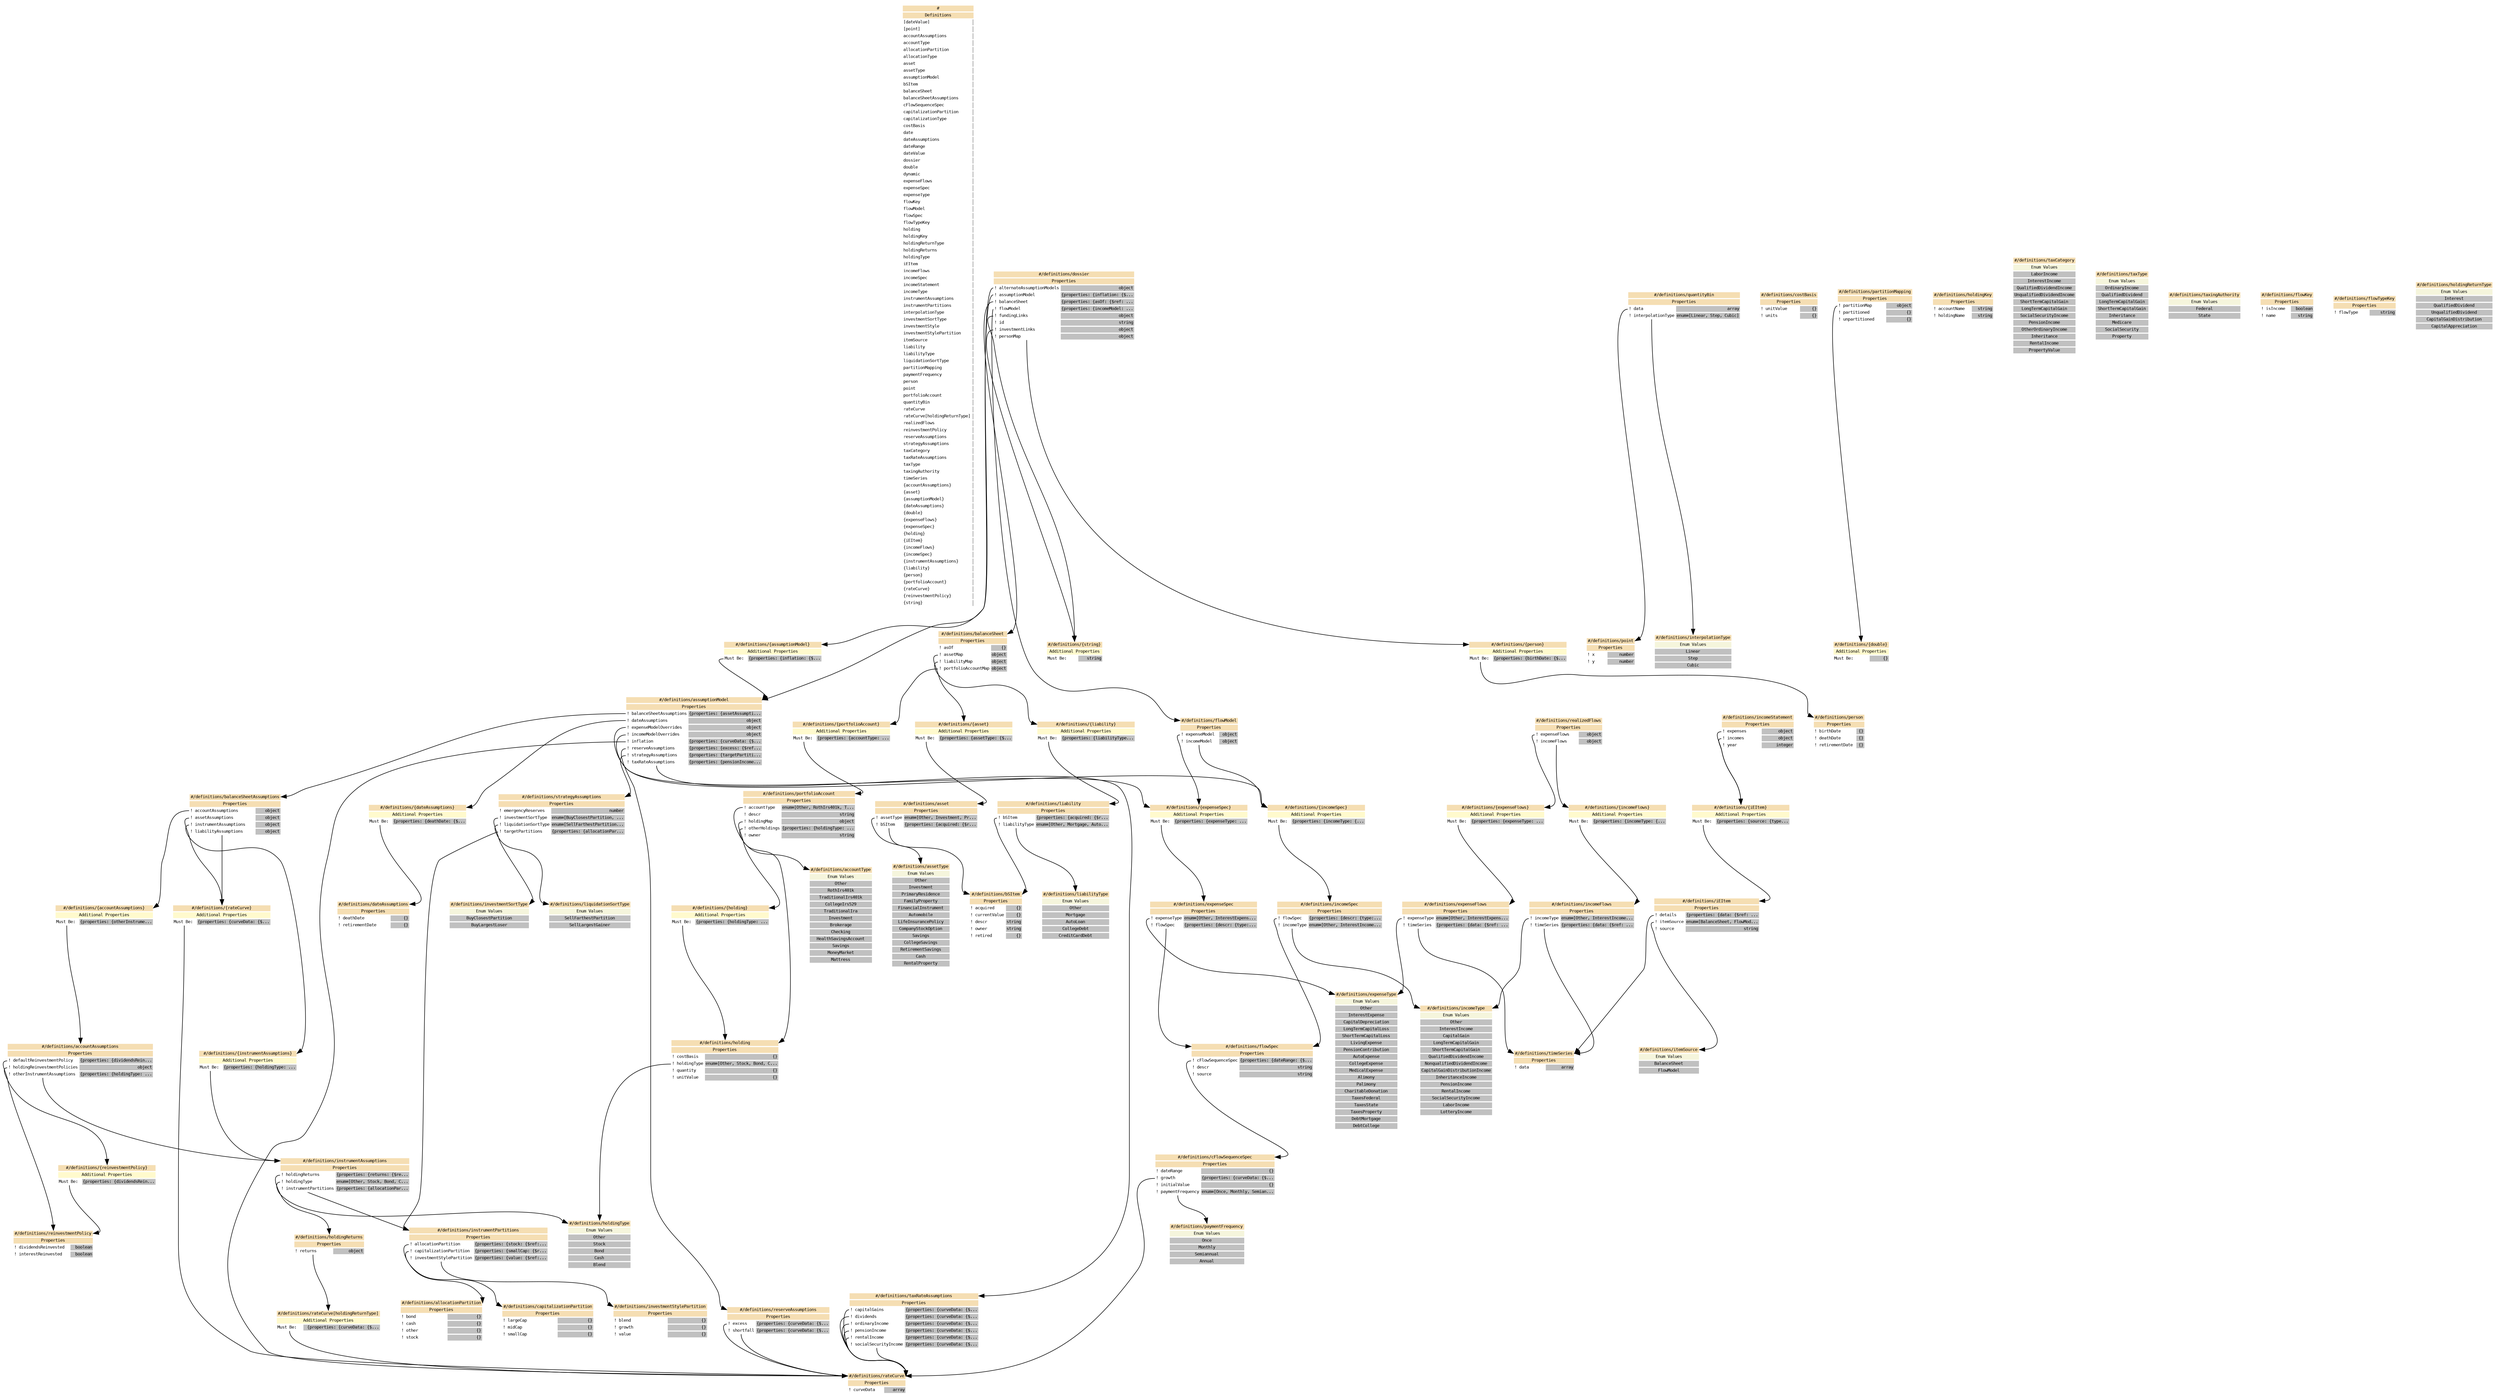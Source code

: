 digraph G {
  fontname = "Bitstream Vera Sans"
  fontsize = 8

  node [
    fontname = "Courier"
    fontsize = 8
    shape = "plaintext"
  ]

  edge [
    fontname = "Bitstream Vera Sans"
    fontsize = 8
  ]

"#" [
label =<
<table border="0" cellborder="0" cellpadding="1" bgcolor="white">
<tr><td bgcolor="wheat" align="center" colspan="2" port="@path"><font color="black">#</font></td></tr>


<tr><td bgcolor="wheat" align="center" colspan="2"><font color="black">Definitions</font></td></tr>
<tr><td align="left" port="#@[dateValue]">[dateValue]</td>[dateValue]<td bgcolor="grey" align="right"></td></tr>
<tr><td align="left" port="#@[point]">[point]</td>[point]<td bgcolor="grey" align="right"></td></tr>
<tr><td align="left" port="#@accountAssumptions">accountAssumptions</td>accountAssumptions<td bgcolor="grey" align="right"></td></tr>
<tr><td align="left" port="#@accountType">accountType</td>accountType<td bgcolor="grey" align="right"></td></tr>
<tr><td align="left" port="#@allocationPartition">allocationPartition</td>allocationPartition<td bgcolor="grey" align="right"></td></tr>
<tr><td align="left" port="#@allocationType">allocationType</td>allocationType<td bgcolor="grey" align="right"></td></tr>
<tr><td align="left" port="#@asset">asset</td>asset<td bgcolor="grey" align="right"></td></tr>
<tr><td align="left" port="#@assetType">assetType</td>assetType<td bgcolor="grey" align="right"></td></tr>
<tr><td align="left" port="#@assumptionModel">assumptionModel</td>assumptionModel<td bgcolor="grey" align="right"></td></tr>
<tr><td align="left" port="#@bSItem">bSItem</td>bSItem<td bgcolor="grey" align="right"></td></tr>
<tr><td align="left" port="#@balanceSheet">balanceSheet</td>balanceSheet<td bgcolor="grey" align="right"></td></tr>
<tr><td align="left" port="#@balanceSheetAssumptions">balanceSheetAssumptions</td>balanceSheetAssumptions<td bgcolor="grey" align="right"></td></tr>
<tr><td align="left" port="#@cFlowSequenceSpec">cFlowSequenceSpec</td>cFlowSequenceSpec<td bgcolor="grey" align="right"></td></tr>
<tr><td align="left" port="#@capitalizationPartition">capitalizationPartition</td>capitalizationPartition<td bgcolor="grey" align="right"></td></tr>
<tr><td align="left" port="#@capitalizationType">capitalizationType</td>capitalizationType<td bgcolor="grey" align="right"></td></tr>
<tr><td align="left" port="#@costBasis">costBasis</td>costBasis<td bgcolor="grey" align="right"></td></tr>
<tr><td align="left" port="#@date">date</td>date<td bgcolor="grey" align="right"></td></tr>
<tr><td align="left" port="#@dateAssumptions">dateAssumptions</td>dateAssumptions<td bgcolor="grey" align="right"></td></tr>
<tr><td align="left" port="#@dateRange">dateRange</td>dateRange<td bgcolor="grey" align="right"></td></tr>
<tr><td align="left" port="#@dateValue">dateValue</td>dateValue<td bgcolor="grey" align="right"></td></tr>
<tr><td align="left" port="#@dossier">dossier</td>dossier<td bgcolor="grey" align="right"></td></tr>
<tr><td align="left" port="#@double">double</td>double<td bgcolor="grey" align="right"></td></tr>
<tr><td align="left" port="#@dynamic">dynamic</td>dynamic<td bgcolor="grey" align="right"></td></tr>
<tr><td align="left" port="#@expenseFlows">expenseFlows</td>expenseFlows<td bgcolor="grey" align="right"></td></tr>
<tr><td align="left" port="#@expenseSpec">expenseSpec</td>expenseSpec<td bgcolor="grey" align="right"></td></tr>
<tr><td align="left" port="#@expenseType">expenseType</td>expenseType<td bgcolor="grey" align="right"></td></tr>
<tr><td align="left" port="#@flowKey">flowKey</td>flowKey<td bgcolor="grey" align="right"></td></tr>
<tr><td align="left" port="#@flowModel">flowModel</td>flowModel<td bgcolor="grey" align="right"></td></tr>
<tr><td align="left" port="#@flowSpec">flowSpec</td>flowSpec<td bgcolor="grey" align="right"></td></tr>
<tr><td align="left" port="#@flowTypeKey">flowTypeKey</td>flowTypeKey<td bgcolor="grey" align="right"></td></tr>
<tr><td align="left" port="#@holding">holding</td>holding<td bgcolor="grey" align="right"></td></tr>
<tr><td align="left" port="#@holdingKey">holdingKey</td>holdingKey<td bgcolor="grey" align="right"></td></tr>
<tr><td align="left" port="#@holdingReturnType">holdingReturnType</td>holdingReturnType<td bgcolor="grey" align="right"></td></tr>
<tr><td align="left" port="#@holdingReturns">holdingReturns</td>holdingReturns<td bgcolor="grey" align="right"></td></tr>
<tr><td align="left" port="#@holdingType">holdingType</td>holdingType<td bgcolor="grey" align="right"></td></tr>
<tr><td align="left" port="#@iEItem">iEItem</td>iEItem<td bgcolor="grey" align="right"></td></tr>
<tr><td align="left" port="#@incomeFlows">incomeFlows</td>incomeFlows<td bgcolor="grey" align="right"></td></tr>
<tr><td align="left" port="#@incomeSpec">incomeSpec</td>incomeSpec<td bgcolor="grey" align="right"></td></tr>
<tr><td align="left" port="#@incomeStatement">incomeStatement</td>incomeStatement<td bgcolor="grey" align="right"></td></tr>
<tr><td align="left" port="#@incomeType">incomeType</td>incomeType<td bgcolor="grey" align="right"></td></tr>
<tr><td align="left" port="#@instrumentAssumptions">instrumentAssumptions</td>instrumentAssumptions<td bgcolor="grey" align="right"></td></tr>
<tr><td align="left" port="#@instrumentPartitions">instrumentPartitions</td>instrumentPartitions<td bgcolor="grey" align="right"></td></tr>
<tr><td align="left" port="#@interpolationType">interpolationType</td>interpolationType<td bgcolor="grey" align="right"></td></tr>
<tr><td align="left" port="#@investmentSortType">investmentSortType</td>investmentSortType<td bgcolor="grey" align="right"></td></tr>
<tr><td align="left" port="#@investmentStyle">investmentStyle</td>investmentStyle<td bgcolor="grey" align="right"></td></tr>
<tr><td align="left" port="#@investmentStylePartition">investmentStylePartition</td>investmentStylePartition<td bgcolor="grey" align="right"></td></tr>
<tr><td align="left" port="#@itemSource">itemSource</td>itemSource<td bgcolor="grey" align="right"></td></tr>
<tr><td align="left" port="#@liability">liability</td>liability<td bgcolor="grey" align="right"></td></tr>
<tr><td align="left" port="#@liabilityType">liabilityType</td>liabilityType<td bgcolor="grey" align="right"></td></tr>
<tr><td align="left" port="#@liquidationSortType">liquidationSortType</td>liquidationSortType<td bgcolor="grey" align="right"></td></tr>
<tr><td align="left" port="#@partitionMapping">partitionMapping</td>partitionMapping<td bgcolor="grey" align="right"></td></tr>
<tr><td align="left" port="#@paymentFrequency">paymentFrequency</td>paymentFrequency<td bgcolor="grey" align="right"></td></tr>
<tr><td align="left" port="#@person">person</td>person<td bgcolor="grey" align="right"></td></tr>
<tr><td align="left" port="#@point">point</td>point<td bgcolor="grey" align="right"></td></tr>
<tr><td align="left" port="#@portfolioAccount">portfolioAccount</td>portfolioAccount<td bgcolor="grey" align="right"></td></tr>
<tr><td align="left" port="#@quantityBin">quantityBin</td>quantityBin<td bgcolor="grey" align="right"></td></tr>
<tr><td align="left" port="#@rateCurve">rateCurve</td>rateCurve<td bgcolor="grey" align="right"></td></tr>
<tr><td align="left" port="#@rateCurve[holdingReturnType]">rateCurve[holdingReturnType]</td>rateCurve[holdingReturnType]<td bgcolor="grey" align="right"></td></tr>
<tr><td align="left" port="#@realizedFlows">realizedFlows</td>realizedFlows<td bgcolor="grey" align="right"></td></tr>
<tr><td align="left" port="#@reinvestmentPolicy">reinvestmentPolicy</td>reinvestmentPolicy<td bgcolor="grey" align="right"></td></tr>
<tr><td align="left" port="#@reserveAssumptions">reserveAssumptions</td>reserveAssumptions<td bgcolor="grey" align="right"></td></tr>
<tr><td align="left" port="#@strategyAssumptions">strategyAssumptions</td>strategyAssumptions<td bgcolor="grey" align="right"></td></tr>
<tr><td align="left" port="#@taxCategory">taxCategory</td>taxCategory<td bgcolor="grey" align="right"></td></tr>
<tr><td align="left" port="#@taxRateAssumptions">taxRateAssumptions</td>taxRateAssumptions<td bgcolor="grey" align="right"></td></tr>
<tr><td align="left" port="#@taxType">taxType</td>taxType<td bgcolor="grey" align="right"></td></tr>
<tr><td align="left" port="#@taxingAuthority">taxingAuthority</td>taxingAuthority<td bgcolor="grey" align="right"></td></tr>
<tr><td align="left" port="#@timeSeries">timeSeries</td>timeSeries<td bgcolor="grey" align="right"></td></tr>
<tr><td align="left" port="#@{accountAssumptions}">{accountAssumptions}</td>{accountAssumptions}<td bgcolor="grey" align="right"></td></tr>
<tr><td align="left" port="#@{asset}">{asset}</td>{asset}<td bgcolor="grey" align="right"></td></tr>
<tr><td align="left" port="#@{assumptionModel}">{assumptionModel}</td>{assumptionModel}<td bgcolor="grey" align="right"></td></tr>
<tr><td align="left" port="#@{dateAssumptions}">{dateAssumptions}</td>{dateAssumptions}<td bgcolor="grey" align="right"></td></tr>
<tr><td align="left" port="#@{double}">{double}</td>{double}<td bgcolor="grey" align="right"></td></tr>
<tr><td align="left" port="#@{expenseFlows}">{expenseFlows}</td>{expenseFlows}<td bgcolor="grey" align="right"></td></tr>
<tr><td align="left" port="#@{expenseSpec}">{expenseSpec}</td>{expenseSpec}<td bgcolor="grey" align="right"></td></tr>
<tr><td align="left" port="#@{holding}">{holding}</td>{holding}<td bgcolor="grey" align="right"></td></tr>
<tr><td align="left" port="#@{iEItem}">{iEItem}</td>{iEItem}<td bgcolor="grey" align="right"></td></tr>
<tr><td align="left" port="#@{incomeFlows}">{incomeFlows}</td>{incomeFlows}<td bgcolor="grey" align="right"></td></tr>
<tr><td align="left" port="#@{incomeSpec}">{incomeSpec}</td>{incomeSpec}<td bgcolor="grey" align="right"></td></tr>
<tr><td align="left" port="#@{instrumentAssumptions}">{instrumentAssumptions}</td>{instrumentAssumptions}<td bgcolor="grey" align="right"></td></tr>
<tr><td align="left" port="#@{liability}">{liability}</td>{liability}<td bgcolor="grey" align="right"></td></tr>
<tr><td align="left" port="#@{person}">{person}</td>{person}<td bgcolor="grey" align="right"></td></tr>
<tr><td align="left" port="#@{portfolioAccount}">{portfolioAccount}</td>{portfolioAccount}<td bgcolor="grey" align="right"></td></tr>
<tr><td align="left" port="#@{rateCurve}">{rateCurve}</td>{rateCurve}<td bgcolor="grey" align="right"></td></tr>
<tr><td align="left" port="#@{reinvestmentPolicy}">{reinvestmentPolicy}</td>{reinvestmentPolicy}<td bgcolor="grey" align="right"></td></tr>
<tr><td align="left" port="#@{string}">{string}</td>{string}<td bgcolor="grey" align="right"></td></tr>
</table>
>
]
"#/definitions/rateCurve" [
label =<
<table border="0" cellborder="0" cellpadding="1" bgcolor="white">
<tr><td bgcolor="wheat" align="center" colspan="2" port="@path"><font color="black">#/definitions/rateCurve</font></td></tr>


<tr><td bgcolor="wheat" align="center" colspan="2" port=""><font color="black">Properties</font></td></tr>
<tr><td align="left" port="@curveData">! curveData</td>! curveData<td bgcolor="grey" align="right">array</td></tr>
</table>
>
]
"#/definitions/timeSeries" [
label =<
<table border="0" cellborder="0" cellpadding="1" bgcolor="white">
<tr><td bgcolor="wheat" align="center" colspan="2" port="@path"><font color="black">#/definitions/timeSeries</font></td></tr>


<tr><td bgcolor="wheat" align="center" colspan="2" port=""><font color="black">Properties</font></td></tr>
<tr><td align="left" port="@data">! data</td>! data<td bgcolor="grey" align="right">array</td></tr>
</table>
>
]
"#/definitions/point" [
label =<
<table border="0" cellborder="0" cellpadding="1" bgcolor="white">
<tr><td bgcolor="wheat" align="center" colspan="2" port="@path"><font color="black">#/definitions/point</font></td></tr>


<tr><td bgcolor="wheat" align="center" colspan="2" port=""><font color="black">Properties</font></td></tr>
<tr><td align="left" port="@x">! x</td>! x<td bgcolor="grey" align="right">number</td></tr>
<tr><td align="left" port="@y">! y</td>! y<td bgcolor="grey" align="right">number</td></tr>
</table>
>
]
"#/definitions/costBasis" [
label =<
<table border="0" cellborder="0" cellpadding="1" bgcolor="white">
<tr><td bgcolor="wheat" align="center" colspan="2" port="@path"><font color="black">#/definitions/costBasis</font></td></tr>


<tr><td bgcolor="wheat" align="center" colspan="2" port=""><font color="black">Properties</font></td></tr>
<tr><td align="left" port="@unitValue">! unitValue</td>! unitValue<td bgcolor="grey" align="right">{}</td></tr>
<tr><td align="left" port="@units">! units</td>! units<td bgcolor="grey" align="right">{}</td></tr>
</table>
>
]
"#/definitions/quantityBin" [
label =<
<table border="0" cellborder="0" cellpadding="1" bgcolor="white">
<tr><td bgcolor="wheat" align="center" colspan="2" port="@path"><font color="black">#/definitions/quantityBin</font></td></tr>


<tr><td bgcolor="wheat" align="center" colspan="2" port=""><font color="black">Properties</font></td></tr>
<tr><td align="left" port="@data">! data</td>! data<td bgcolor="grey" align="right">array</td></tr>
<tr><td align="left" port="@interpolationType">! interpolationType</td>! interpolationType<td bgcolor="grey" align="right">enum=[Linear, Step, Cubic]</td></tr>
</table>
>
]
"#/definitions/capitalizationPartition" [
label =<
<table border="0" cellborder="0" cellpadding="1" bgcolor="white">
<tr><td bgcolor="wheat" align="center" colspan="2" port="@path"><font color="black">#/definitions/capitalizationPartition</font></td></tr>


<tr><td bgcolor="wheat" align="center" colspan="2" port=""><font color="black">Properties</font></td></tr>
<tr><td align="left" port="@largeCap">! largeCap</td>! largeCap<td bgcolor="grey" align="right">{}</td></tr>
<tr><td align="left" port="@midCap">! midCap</td>! midCap<td bgcolor="grey" align="right">{}</td></tr>
<tr><td align="left" port="@smallCap">! smallCap</td>! smallCap<td bgcolor="grey" align="right">{}</td></tr>
</table>
>
]
"#/definitions/investmentStylePartition" [
label =<
<table border="0" cellborder="0" cellpadding="1" bgcolor="white">
<tr><td bgcolor="wheat" align="center" colspan="2" port="@path"><font color="black">#/definitions/investmentStylePartition</font></td></tr>


<tr><td bgcolor="wheat" align="center" colspan="2" port=""><font color="black">Properties</font></td></tr>
<tr><td align="left" port="@blend">! blend</td>! blend<td bgcolor="grey" align="right">{}</td></tr>
<tr><td align="left" port="@growth">! growth</td>! growth<td bgcolor="grey" align="right">{}</td></tr>
<tr><td align="left" port="@value">! value</td>! value<td bgcolor="grey" align="right">{}</td></tr>
</table>
>
]
"#/definitions/allocationPartition" [
label =<
<table border="0" cellborder="0" cellpadding="1" bgcolor="white">
<tr><td bgcolor="wheat" align="center" colspan="2" port="@path"><font color="black">#/definitions/allocationPartition</font></td></tr>


<tr><td bgcolor="wheat" align="center" colspan="2" port=""><font color="black">Properties</font></td></tr>
<tr><td align="left" port="@bond">! bond</td>! bond<td bgcolor="grey" align="right">{}</td></tr>
<tr><td align="left" port="@cash">! cash</td>! cash<td bgcolor="grey" align="right">{}</td></tr>
<tr><td align="left" port="@other">! other</td>! other<td bgcolor="grey" align="right">{}</td></tr>
<tr><td align="left" port="@stock">! stock</td>! stock<td bgcolor="grey" align="right">{}</td></tr>
</table>
>
]
"#/definitions/instrumentPartitions" [
label =<
<table border="0" cellborder="0" cellpadding="1" bgcolor="white">
<tr><td bgcolor="wheat" align="center" colspan="2" port="@path"><font color="black">#/definitions/instrumentPartitions</font></td></tr>


<tr><td bgcolor="wheat" align="center" colspan="2" port=""><font color="black">Properties</font></td></tr>
<tr><td align="left" port="@allocationPartition">! allocationPartition</td>! allocationPartition<td bgcolor="grey" align="right">{properties: {stock: {$ref:...</td></tr>
<tr><td align="left" port="@capitalizationPartition">! capitalizationPartition</td>! capitalizationPartition<td bgcolor="grey" align="right">{properties: {smallCap: {$r...</td></tr>
<tr><td align="left" port="@investmentStylePartition">! investmentStylePartition</td>! investmentStylePartition<td bgcolor="grey" align="right">{properties: {value: {$ref:...</td></tr>
</table>
>
]
"#/definitions/partitionMapping" [
label =<
<table border="0" cellborder="0" cellpadding="1" bgcolor="white">
<tr><td bgcolor="wheat" align="center" colspan="2" port="@path"><font color="black">#/definitions/partitionMapping</font></td></tr>


<tr><td bgcolor="wheat" align="center" colspan="2" port=""><font color="black">Properties</font></td></tr>
<tr><td align="left" port="@partitionMap">! partitionMap</td>! partitionMap<td bgcolor="grey" align="right">object</td></tr>
<tr><td align="left" port="@partitioned">! partitioned</td>! partitioned<td bgcolor="grey" align="right">{}</td></tr>
<tr><td align="left" port="@unpartitioned">! unpartitioned</td>! unpartitioned<td bgcolor="grey" align="right">{}</td></tr>
</table>
>
]
"#/definitions/{double}" [
label =<
<table border="0" cellborder="0" cellpadding="1" bgcolor="white">
<tr><td bgcolor="wheat" align="center" colspan="2" port="@path"><font color="black">#/definitions/{double}</font></td></tr>


<tr><td bgcolor="lemonchiffon" align="center" colspan="2" port=""><font color="black">Additional Properties</font></td></tr>
<tr><td align="left" port="mustBe">Must Be: </td>Must Be: <td bgcolor="grey" align="right">{}</td></tr>
</table>
>
]
"#/definitions/cFlowSequenceSpec" [
label =<
<table border="0" cellborder="0" cellpadding="1" bgcolor="white">
<tr><td bgcolor="wheat" align="center" colspan="2" port="@path"><font color="black">#/definitions/cFlowSequenceSpec</font></td></tr>


<tr><td bgcolor="wheat" align="center" colspan="2" port=""><font color="black">Properties</font></td></tr>
<tr><td align="left" port="@dateRange">! dateRange</td>! dateRange<td bgcolor="grey" align="right">{}</td></tr>
<tr><td align="left" port="@growth">! growth</td>! growth<td bgcolor="grey" align="right">{properties: {curveData: {$...</td></tr>
<tr><td align="left" port="@initialValue">! initialValue</td>! initialValue<td bgcolor="grey" align="right">{}</td></tr>
<tr><td align="left" port="@paymentFrequency">! paymentFrequency</td>! paymentFrequency<td bgcolor="grey" align="right">enum=[Once, Monthly, Semian...</td></tr>
</table>
>
]
"#/definitions/holdingKey" [
label =<
<table border="0" cellborder="0" cellpadding="1" bgcolor="white">
<tr><td bgcolor="wheat" align="center" colspan="2" port="@path"><font color="black">#/definitions/holdingKey</font></td></tr>


<tr><td bgcolor="wheat" align="center" colspan="2" port=""><font color="black">Properties</font></td></tr>
<tr><td align="left" port="@accountName">! accountName</td>! accountName<td bgcolor="grey" align="right">string</td></tr>
<tr><td align="left" port="@holdingName">! holdingName</td>! holdingName<td bgcolor="grey" align="right">string</td></tr>
</table>
>
]
"#/definitions/accountType" [
label =<
<table border="0" cellborder="0" cellpadding="1" bgcolor="white">
<tr><td bgcolor="wheat" align="center" colspan="2" port="@path"><font color="black">#/definitions/accountType</font></td></tr>


<tr><td bgcolor="beige" align="center" colspan="2" port=""><font color="black">Enum Values</font></td></tr>
<tr><td bgcolor="grey" align="center" colspan="2" port=""><font color="black">Other</font></td></tr>
<tr><td bgcolor="grey" align="center" colspan="2" port=""><font color="black">RothIrs401k</font></td></tr>
<tr><td bgcolor="grey" align="center" colspan="2" port=""><font color="black">TraditionalIrs401k</font></td></tr>
<tr><td bgcolor="grey" align="center" colspan="2" port=""><font color="black">CollegeIrs529</font></td></tr>
<tr><td bgcolor="grey" align="center" colspan="2" port=""><font color="black">TraditionalIra</font></td></tr>
<tr><td bgcolor="grey" align="center" colspan="2" port=""><font color="black">Investment</font></td></tr>
<tr><td bgcolor="grey" align="center" colspan="2" port=""><font color="black">Brokerage</font></td></tr>
<tr><td bgcolor="grey" align="center" colspan="2" port=""><font color="black">Checking</font></td></tr>
<tr><td bgcolor="grey" align="center" colspan="2" port=""><font color="black">HealthSavingsAccount</font></td></tr>
<tr><td bgcolor="grey" align="center" colspan="2" port=""><font color="black">Savings</font></td></tr>
<tr><td bgcolor="grey" align="center" colspan="2" port=""><font color="black">MoneyMarket</font></td></tr>
<tr><td bgcolor="grey" align="center" colspan="2" port=""><font color="black">Mattress</font></td></tr>
</table>
>
]
"#/definitions/assetType" [
label =<
<table border="0" cellborder="0" cellpadding="1" bgcolor="white">
<tr><td bgcolor="wheat" align="center" colspan="2" port="@path"><font color="black">#/definitions/assetType</font></td></tr>


<tr><td bgcolor="beige" align="center" colspan="2" port=""><font color="black">Enum Values</font></td></tr>
<tr><td bgcolor="grey" align="center" colspan="2" port=""><font color="black">Other</font></td></tr>
<tr><td bgcolor="grey" align="center" colspan="2" port=""><font color="black">Investment</font></td></tr>
<tr><td bgcolor="grey" align="center" colspan="2" port=""><font color="black">PrimaryResidence</font></td></tr>
<tr><td bgcolor="grey" align="center" colspan="2" port=""><font color="black">FamilyProperty</font></td></tr>
<tr><td bgcolor="grey" align="center" colspan="2" port=""><font color="black">FinancialInstrument</font></td></tr>
<tr><td bgcolor="grey" align="center" colspan="2" port=""><font color="black">Automobile</font></td></tr>
<tr><td bgcolor="grey" align="center" colspan="2" port=""><font color="black">LifeInsurancePolicy</font></td></tr>
<tr><td bgcolor="grey" align="center" colspan="2" port=""><font color="black">CompanyStockOption</font></td></tr>
<tr><td bgcolor="grey" align="center" colspan="2" port=""><font color="black">Savings</font></td></tr>
<tr><td bgcolor="grey" align="center" colspan="2" port=""><font color="black">CollegeSavings</font></td></tr>
<tr><td bgcolor="grey" align="center" colspan="2" port=""><font color="black">RetirementSavings</font></td></tr>
<tr><td bgcolor="grey" align="center" colspan="2" port=""><font color="black">Cash</font></td></tr>
<tr><td bgcolor="grey" align="center" colspan="2" port=""><font color="black">RentalProperty</font></td></tr>
</table>
>
]
"#/definitions/liabilityType" [
label =<
<table border="0" cellborder="0" cellpadding="1" bgcolor="white">
<tr><td bgcolor="wheat" align="center" colspan="2" port="@path"><font color="black">#/definitions/liabilityType</font></td></tr>


<tr><td bgcolor="beige" align="center" colspan="2" port=""><font color="black">Enum Values</font></td></tr>
<tr><td bgcolor="grey" align="center" colspan="2" port=""><font color="black">Other</font></td></tr>
<tr><td bgcolor="grey" align="center" colspan="2" port=""><font color="black">Mortgage</font></td></tr>
<tr><td bgcolor="grey" align="center" colspan="2" port=""><font color="black">AutoLoan</font></td></tr>
<tr><td bgcolor="grey" align="center" colspan="2" port=""><font color="black">CollegeDebt</font></td></tr>
<tr><td bgcolor="grey" align="center" colspan="2" port=""><font color="black">CreditCardDebt</font></td></tr>
</table>
>
]
"#/definitions/holdingType" [
label =<
<table border="0" cellborder="0" cellpadding="1" bgcolor="white">
<tr><td bgcolor="wheat" align="center" colspan="2" port="@path"><font color="black">#/definitions/holdingType</font></td></tr>


<tr><td bgcolor="beige" align="center" colspan="2" port=""><font color="black">Enum Values</font></td></tr>
<tr><td bgcolor="grey" align="center" colspan="2" port=""><font color="black">Other</font></td></tr>
<tr><td bgcolor="grey" align="center" colspan="2" port=""><font color="black">Stock</font></td></tr>
<tr><td bgcolor="grey" align="center" colspan="2" port=""><font color="black">Bond</font></td></tr>
<tr><td bgcolor="grey" align="center" colspan="2" port=""><font color="black">Cash</font></td></tr>
<tr><td bgcolor="grey" align="center" colspan="2" port=""><font color="black">Blend</font></td></tr>
</table>
>
]
"#/definitions/interpolationType" [
label =<
<table border="0" cellborder="0" cellpadding="1" bgcolor="white">
<tr><td bgcolor="wheat" align="center" colspan="2" port="@path"><font color="black">#/definitions/interpolationType</font></td></tr>


<tr><td bgcolor="beige" align="center" colspan="2" port=""><font color="black">Enum Values</font></td></tr>
<tr><td bgcolor="grey" align="center" colspan="2" port=""><font color="black">Linear</font></td></tr>
<tr><td bgcolor="grey" align="center" colspan="2" port=""><font color="black">Step</font></td></tr>
<tr><td bgcolor="grey" align="center" colspan="2" port=""><font color="black">Cubic</font></td></tr>
</table>
>
]
"#/definitions/paymentFrequency" [
label =<
<table border="0" cellborder="0" cellpadding="1" bgcolor="white">
<tr><td bgcolor="wheat" align="center" colspan="2" port="@path"><font color="black">#/definitions/paymentFrequency</font></td></tr>


<tr><td bgcolor="beige" align="center" colspan="2" port=""><font color="black">Enum Values</font></td></tr>
<tr><td bgcolor="grey" align="center" colspan="2" port=""><font color="black">Once</font></td></tr>
<tr><td bgcolor="grey" align="center" colspan="2" port=""><font color="black">Monthly</font></td></tr>
<tr><td bgcolor="grey" align="center" colspan="2" port=""><font color="black">Semiannual</font></td></tr>
<tr><td bgcolor="grey" align="center" colspan="2" port=""><font color="black">Annual</font></td></tr>
</table>
>
]
"#/definitions/taxCategory" [
label =<
<table border="0" cellborder="0" cellpadding="1" bgcolor="white">
<tr><td bgcolor="wheat" align="center" colspan="2" port="@path"><font color="black">#/definitions/taxCategory</font></td></tr>


<tr><td bgcolor="beige" align="center" colspan="2" port=""><font color="black">Enum Values</font></td></tr>
<tr><td bgcolor="grey" align="center" colspan="2" port=""><font color="black">LaborIncome</font></td></tr>
<tr><td bgcolor="grey" align="center" colspan="2" port=""><font color="black">InterestIncome</font></td></tr>
<tr><td bgcolor="grey" align="center" colspan="2" port=""><font color="black">QualifiedDividendIncome</font></td></tr>
<tr><td bgcolor="grey" align="center" colspan="2" port=""><font color="black">UnqualifiedDividendIncome</font></td></tr>
<tr><td bgcolor="grey" align="center" colspan="2" port=""><font color="black">ShortTermCapitalGain</font></td></tr>
<tr><td bgcolor="grey" align="center" colspan="2" port=""><font color="black">LongTermCapitalGain</font></td></tr>
<tr><td bgcolor="grey" align="center" colspan="2" port=""><font color="black">SocialSecurityIncome</font></td></tr>
<tr><td bgcolor="grey" align="center" colspan="2" port=""><font color="black">PensionIncome</font></td></tr>
<tr><td bgcolor="grey" align="center" colspan="2" port=""><font color="black">OtherOrdinaryIncome</font></td></tr>
<tr><td bgcolor="grey" align="center" colspan="2" port=""><font color="black">Inheritance</font></td></tr>
<tr><td bgcolor="grey" align="center" colspan="2" port=""><font color="black">RentalIncome</font></td></tr>
<tr><td bgcolor="grey" align="center" colspan="2" port=""><font color="black">PropertyValue</font></td></tr>
</table>
>
]
"#/definitions/taxType" [
label =<
<table border="0" cellborder="0" cellpadding="1" bgcolor="white">
<tr><td bgcolor="wheat" align="center" colspan="2" port="@path"><font color="black">#/definitions/taxType</font></td></tr>


<tr><td bgcolor="beige" align="center" colspan="2" port=""><font color="black">Enum Values</font></td></tr>
<tr><td bgcolor="grey" align="center" colspan="2" port=""><font color="black">OrdinaryIncome</font></td></tr>
<tr><td bgcolor="grey" align="center" colspan="2" port=""><font color="black">QualifiedDividend</font></td></tr>
<tr><td bgcolor="grey" align="center" colspan="2" port=""><font color="black">LongTermCapitalGain</font></td></tr>
<tr><td bgcolor="grey" align="center" colspan="2" port=""><font color="black">ShortTermCapitalGain</font></td></tr>
<tr><td bgcolor="grey" align="center" colspan="2" port=""><font color="black">Inheritance</font></td></tr>
<tr><td bgcolor="grey" align="center" colspan="2" port=""><font color="black">Medicare</font></td></tr>
<tr><td bgcolor="grey" align="center" colspan="2" port=""><font color="black">SocialSecurity</font></td></tr>
<tr><td bgcolor="grey" align="center" colspan="2" port=""><font color="black">Property</font></td></tr>
</table>
>
]
"#/definitions/taxingAuthority" [
label =<
<table border="0" cellborder="0" cellpadding="1" bgcolor="white">
<tr><td bgcolor="wheat" align="center" colspan="2" port="@path"><font color="black">#/definitions/taxingAuthority</font></td></tr>


<tr><td bgcolor="beige" align="center" colspan="2" port=""><font color="black">Enum Values</font></td></tr>
<tr><td bgcolor="grey" align="center" colspan="2" port=""><font color="black">Federal</font></td></tr>
<tr><td bgcolor="grey" align="center" colspan="2" port=""><font color="black">State</font></td></tr>
</table>
>
]
"#/definitions/holding" [
label =<
<table border="0" cellborder="0" cellpadding="1" bgcolor="white">
<tr><td bgcolor="wheat" align="center" colspan="2" port="@path"><font color="black">#/definitions/holding</font></td></tr>


<tr><td bgcolor="wheat" align="center" colspan="2" port=""><font color="black">Properties</font></td></tr>
<tr><td align="left" port="@costBasis">! costBasis</td>! costBasis<td bgcolor="grey" align="right">{}</td></tr>
<tr><td align="left" port="@holdingType">! holdingType</td>! holdingType<td bgcolor="grey" align="right">enum=[Other, Stock, Bond, C...</td></tr>
<tr><td align="left" port="@quantity">! quantity</td>! quantity<td bgcolor="grey" align="right">{}</td></tr>
<tr><td align="left" port="@unitValue">! unitValue</td>! unitValue<td bgcolor="grey" align="right">{}</td></tr>
</table>
>
]
"#/definitions/portfolioAccount" [
label =<
<table border="0" cellborder="0" cellpadding="1" bgcolor="white">
<tr><td bgcolor="wheat" align="center" colspan="2" port="@path"><font color="black">#/definitions/portfolioAccount</font></td></tr>


<tr><td bgcolor="wheat" align="center" colspan="2" port=""><font color="black">Properties</font></td></tr>
<tr><td align="left" port="@accountType">! accountType</td>! accountType<td bgcolor="grey" align="right">enum=[Other, RothIrs401k, T...</td></tr>
<tr><td align="left" port="@descr">! descr</td>! descr<td bgcolor="grey" align="right">string</td></tr>
<tr><td align="left" port="@holdingMap">! holdingMap</td>! holdingMap<td bgcolor="grey" align="right">object</td></tr>
<tr><td align="left" port="@otherHoldings">! otherHoldings</td>! otherHoldings<td bgcolor="grey" align="right">{properties: {holdingType: ...</td></tr>
<tr><td align="left" port="@owner">! owner</td>! owner<td bgcolor="grey" align="right">string</td></tr>
</table>
>
]
"#/definitions/{holding}" [
label =<
<table border="0" cellborder="0" cellpadding="1" bgcolor="white">
<tr><td bgcolor="wheat" align="center" colspan="2" port="@path"><font color="black">#/definitions/{holding}</font></td></tr>


<tr><td bgcolor="lemonchiffon" align="center" colspan="2" port=""><font color="black">Additional Properties</font></td></tr>
<tr><td align="left" port="mustBe">Must Be: </td>Must Be: <td bgcolor="grey" align="right">{properties: {holdingType: ...</td></tr>
</table>
>
]
"#/definitions/bSItem" [
label =<
<table border="0" cellborder="0" cellpadding="1" bgcolor="white">
<tr><td bgcolor="wheat" align="center" colspan="2" port="@path"><font color="black">#/definitions/bSItem</font></td></tr>


<tr><td bgcolor="wheat" align="center" colspan="2" port=""><font color="black">Properties</font></td></tr>
<tr><td align="left" port="@acquired">! acquired</td>! acquired<td bgcolor="grey" align="right">{}</td></tr>
<tr><td align="left" port="@currentValue">! currentValue</td>! currentValue<td bgcolor="grey" align="right">{}</td></tr>
<tr><td align="left" port="@descr">! descr</td>! descr<td bgcolor="grey" align="right">string</td></tr>
<tr><td align="left" port="@owner">! owner</td>! owner<td bgcolor="grey" align="right">string</td></tr>
<tr><td align="left" port="@retired">! retired</td>! retired<td bgcolor="grey" align="right">{}</td></tr>
</table>
>
]
"#/definitions/asset" [
label =<
<table border="0" cellborder="0" cellpadding="1" bgcolor="white">
<tr><td bgcolor="wheat" align="center" colspan="2" port="@path"><font color="black">#/definitions/asset</font></td></tr>


<tr><td bgcolor="wheat" align="center" colspan="2" port=""><font color="black">Properties</font></td></tr>
<tr><td align="left" port="@assetType">! assetType</td>! assetType<td bgcolor="grey" align="right">enum=[Other, Investment, Pr...</td></tr>
<tr><td align="left" port="@bSItem">! bSItem</td>! bSItem<td bgcolor="grey" align="right">{properties: {acquired: {$r...</td></tr>
</table>
>
]
"#/definitions/liability" [
label =<
<table border="0" cellborder="0" cellpadding="1" bgcolor="white">
<tr><td bgcolor="wheat" align="center" colspan="2" port="@path"><font color="black">#/definitions/liability</font></td></tr>


<tr><td bgcolor="wheat" align="center" colspan="2" port=""><font color="black">Properties</font></td></tr>
<tr><td align="left" port="@bSItem">! bSItem</td>! bSItem<td bgcolor="grey" align="right">{properties: {acquired: {$r...</td></tr>
<tr><td align="left" port="@liabilityType">! liabilityType</td>! liabilityType<td bgcolor="grey" align="right">enum=[Other, Mortgage, Auto...</td></tr>
</table>
>
]
"#/definitions/balanceSheet" [
label =<
<table border="0" cellborder="0" cellpadding="1" bgcolor="white">
<tr><td bgcolor="wheat" align="center" colspan="2" port="@path"><font color="black">#/definitions/balanceSheet</font></td></tr>


<tr><td bgcolor="wheat" align="center" colspan="2" port=""><font color="black">Properties</font></td></tr>
<tr><td align="left" port="@asOf">! asOf</td>! asOf<td bgcolor="grey" align="right">{}</td></tr>
<tr><td align="left" port="@assetMap">! assetMap</td>! assetMap<td bgcolor="grey" align="right">object</td></tr>
<tr><td align="left" port="@liabilityMap">! liabilityMap</td>! liabilityMap<td bgcolor="grey" align="right">object</td></tr>
<tr><td align="left" port="@portfolioAccountMap">! portfolioAccountMap</td>! portfolioAccountMap<td bgcolor="grey" align="right">object</td></tr>
</table>
>
]
"#/definitions/{asset}" [
label =<
<table border="0" cellborder="0" cellpadding="1" bgcolor="white">
<tr><td bgcolor="wheat" align="center" colspan="2" port="@path"><font color="black">#/definitions/{asset}</font></td></tr>


<tr><td bgcolor="lemonchiffon" align="center" colspan="2" port=""><font color="black">Additional Properties</font></td></tr>
<tr><td align="left" port="mustBe">Must Be: </td>Must Be: <td bgcolor="grey" align="right">{properties: {assetType: {$...</td></tr>
</table>
>
]
"#/definitions/{liability}" [
label =<
<table border="0" cellborder="0" cellpadding="1" bgcolor="white">
<tr><td bgcolor="wheat" align="center" colspan="2" port="@path"><font color="black">#/definitions/{liability}</font></td></tr>


<tr><td bgcolor="lemonchiffon" align="center" colspan="2" port=""><font color="black">Additional Properties</font></td></tr>
<tr><td align="left" port="mustBe">Must Be: </td>Must Be: <td bgcolor="grey" align="right">{properties: {liabilityType...</td></tr>
</table>
>
]
"#/definitions/{portfolioAccount}" [
label =<
<table border="0" cellborder="0" cellpadding="1" bgcolor="white">
<tr><td bgcolor="wheat" align="center" colspan="2" port="@path"><font color="black">#/definitions/{portfolioAccount}</font></td></tr>


<tr><td bgcolor="lemonchiffon" align="center" colspan="2" port=""><font color="black">Additional Properties</font></td></tr>
<tr><td align="left" port="mustBe">Must Be: </td>Must Be: <td bgcolor="grey" align="right">{properties: {accountType: ...</td></tr>
</table>
>
]
"#/definitions/incomeStatement" [
label =<
<table border="0" cellborder="0" cellpadding="1" bgcolor="white">
<tr><td bgcolor="wheat" align="center" colspan="2" port="@path"><font color="black">#/definitions/incomeStatement</font></td></tr>


<tr><td bgcolor="wheat" align="center" colspan="2" port=""><font color="black">Properties</font></td></tr>
<tr><td align="left" port="@expenses">! expenses</td>! expenses<td bgcolor="grey" align="right">object</td></tr>
<tr><td align="left" port="@incomes">! incomes</td>! incomes<td bgcolor="grey" align="right">object</td></tr>
<tr><td align="left" port="@year">! year</td>! year<td bgcolor="grey" align="right">integer</td></tr>
</table>
>
]
"#/definitions/{iEItem}" [
label =<
<table border="0" cellborder="0" cellpadding="1" bgcolor="white">
<tr><td bgcolor="wheat" align="center" colspan="2" port="@path"><font color="black">#/definitions/{iEItem}</font></td></tr>


<tr><td bgcolor="lemonchiffon" align="center" colspan="2" port=""><font color="black">Additional Properties</font></td></tr>
<tr><td align="left" port="mustBe">Must Be: </td>Must Be: <td bgcolor="grey" align="right">{properties: {source: {type...</td></tr>
</table>
>
]
"#/definitions/iEItem" [
label =<
<table border="0" cellborder="0" cellpadding="1" bgcolor="white">
<tr><td bgcolor="wheat" align="center" colspan="2" port="@path"><font color="black">#/definitions/iEItem</font></td></tr>


<tr><td bgcolor="wheat" align="center" colspan="2" port=""><font color="black">Properties</font></td></tr>
<tr><td align="left" port="@details">! details</td>! details<td bgcolor="grey" align="right">{properties: {data: {$ref: ...</td></tr>
<tr><td align="left" port="@itemSource">! itemSource</td>! itemSource<td bgcolor="grey" align="right">enum=[BalanceSheet, FlowMod...</td></tr>
<tr><td align="left" port="@source">! source</td>! source<td bgcolor="grey" align="right">string</td></tr>
</table>
>
]
"#/definitions/incomeType" [
label =<
<table border="0" cellborder="0" cellpadding="1" bgcolor="white">
<tr><td bgcolor="wheat" align="center" colspan="2" port="@path"><font color="black">#/definitions/incomeType</font></td></tr>


<tr><td bgcolor="beige" align="center" colspan="2" port=""><font color="black">Enum Values</font></td></tr>
<tr><td bgcolor="grey" align="center" colspan="2" port=""><font color="black">Other</font></td></tr>
<tr><td bgcolor="grey" align="center" colspan="2" port=""><font color="black">InterestIncome</font></td></tr>
<tr><td bgcolor="grey" align="center" colspan="2" port=""><font color="black">CapitalGain</font></td></tr>
<tr><td bgcolor="grey" align="center" colspan="2" port=""><font color="black">LongTermCapitalGain</font></td></tr>
<tr><td bgcolor="grey" align="center" colspan="2" port=""><font color="black">ShortTermCapitalGain</font></td></tr>
<tr><td bgcolor="grey" align="center" colspan="2" port=""><font color="black">QualifiedDividendIncome</font></td></tr>
<tr><td bgcolor="grey" align="center" colspan="2" port=""><font color="black">NonqualifiedDividendIncome</font></td></tr>
<tr><td bgcolor="grey" align="center" colspan="2" port=""><font color="black">CapitalGainDistributionIncome</font></td></tr>
<tr><td bgcolor="grey" align="center" colspan="2" port=""><font color="black">InheritanceIncome</font></td></tr>
<tr><td bgcolor="grey" align="center" colspan="2" port=""><font color="black">PensionIncome</font></td></tr>
<tr><td bgcolor="grey" align="center" colspan="2" port=""><font color="black">RentalIncome</font></td></tr>
<tr><td bgcolor="grey" align="center" colspan="2" port=""><font color="black">SocialSecurityIncome</font></td></tr>
<tr><td bgcolor="grey" align="center" colspan="2" port=""><font color="black">LaborIncome</font></td></tr>
<tr><td bgcolor="grey" align="center" colspan="2" port=""><font color="black">LotteryIncome</font></td></tr>
</table>
>
]
"#/definitions/expenseType" [
label =<
<table border="0" cellborder="0" cellpadding="1" bgcolor="white">
<tr><td bgcolor="wheat" align="center" colspan="2" port="@path"><font color="black">#/definitions/expenseType</font></td></tr>


<tr><td bgcolor="beige" align="center" colspan="2" port=""><font color="black">Enum Values</font></td></tr>
<tr><td bgcolor="grey" align="center" colspan="2" port=""><font color="black">Other</font></td></tr>
<tr><td bgcolor="grey" align="center" colspan="2" port=""><font color="black">InterestExpense</font></td></tr>
<tr><td bgcolor="grey" align="center" colspan="2" port=""><font color="black">CapitalDepreciation</font></td></tr>
<tr><td bgcolor="grey" align="center" colspan="2" port=""><font color="black">LongTermCapitalLoss</font></td></tr>
<tr><td bgcolor="grey" align="center" colspan="2" port=""><font color="black">ShortTermCapitalLoss</font></td></tr>
<tr><td bgcolor="grey" align="center" colspan="2" port=""><font color="black">LivingExpense</font></td></tr>
<tr><td bgcolor="grey" align="center" colspan="2" port=""><font color="black">PensionContribution</font></td></tr>
<tr><td bgcolor="grey" align="center" colspan="2" port=""><font color="black">AutoExpense</font></td></tr>
<tr><td bgcolor="grey" align="center" colspan="2" port=""><font color="black">CollegeExpense</font></td></tr>
<tr><td bgcolor="grey" align="center" colspan="2" port=""><font color="black">MedicalExpense</font></td></tr>
<tr><td bgcolor="grey" align="center" colspan="2" port=""><font color="black">Alimony</font></td></tr>
<tr><td bgcolor="grey" align="center" colspan="2" port=""><font color="black">Palimony</font></td></tr>
<tr><td bgcolor="grey" align="center" colspan="2" port=""><font color="black">CharitableDonation</font></td></tr>
<tr><td bgcolor="grey" align="center" colspan="2" port=""><font color="black">TaxesFederal</font></td></tr>
<tr><td bgcolor="grey" align="center" colspan="2" port=""><font color="black">TaxesState</font></td></tr>
<tr><td bgcolor="grey" align="center" colspan="2" port=""><font color="black">TaxesProperty</font></td></tr>
<tr><td bgcolor="grey" align="center" colspan="2" port=""><font color="black">DebtMortgage</font></td></tr>
<tr><td bgcolor="grey" align="center" colspan="2" port=""><font color="black">DebtCollege</font></td></tr>
</table>
>
]
"#/definitions/itemSource" [
label =<
<table border="0" cellborder="0" cellpadding="1" bgcolor="white">
<tr><td bgcolor="wheat" align="center" colspan="2" port="@path"><font color="black">#/definitions/itemSource</font></td></tr>


<tr><td bgcolor="beige" align="center" colspan="2" port=""><font color="black">Enum Values</font></td></tr>
<tr><td bgcolor="grey" align="center" colspan="2" port=""><font color="black">BalanceSheet</font></td></tr>
<tr><td bgcolor="grey" align="center" colspan="2" port=""><font color="black">FlowModel</font></td></tr>
</table>
>
]
"#/definitions/flowSpec" [
label =<
<table border="0" cellborder="0" cellpadding="1" bgcolor="white">
<tr><td bgcolor="wheat" align="center" colspan="2" port="@path"><font color="black">#/definitions/flowSpec</font></td></tr>


<tr><td bgcolor="wheat" align="center" colspan="2" port=""><font color="black">Properties</font></td></tr>
<tr><td align="left" port="@cFlowSequenceSpec">! cFlowSequenceSpec</td>! cFlowSequenceSpec<td bgcolor="grey" align="right">{properties: {dateRange: {$...</td></tr>
<tr><td align="left" port="@descr">! descr</td>! descr<td bgcolor="grey" align="right">string</td></tr>
<tr><td align="left" port="@source">! source</td>! source<td bgcolor="grey" align="right">string</td></tr>
</table>
>
]
"#/definitions/flowKey" [
label =<
<table border="0" cellborder="0" cellpadding="1" bgcolor="white">
<tr><td bgcolor="wheat" align="center" colspan="2" port="@path"><font color="black">#/definitions/flowKey</font></td></tr>


<tr><td bgcolor="wheat" align="center" colspan="2" port=""><font color="black">Properties</font></td></tr>
<tr><td align="left" port="@isIncome">! isIncome</td>! isIncome<td bgcolor="grey" align="right">boolean</td></tr>
<tr><td align="left" port="@name">! name</td>! name<td bgcolor="grey" align="right">string</td></tr>
</table>
>
]
"#/definitions/flowTypeKey" [
label =<
<table border="0" cellborder="0" cellpadding="1" bgcolor="white">
<tr><td bgcolor="wheat" align="center" colspan="2" port="@path"><font color="black">#/definitions/flowTypeKey</font></td></tr>


<tr><td bgcolor="wheat" align="center" colspan="2" port=""><font color="black">Properties</font></td></tr>
<tr><td align="left" port="@flowType">! flowType</td>! flowType<td bgcolor="grey" align="right">string</td></tr>
</table>
>
]
"#/definitions/incomeSpec" [
label =<
<table border="0" cellborder="0" cellpadding="1" bgcolor="white">
<tr><td bgcolor="wheat" align="center" colspan="2" port="@path"><font color="black">#/definitions/incomeSpec</font></td></tr>


<tr><td bgcolor="wheat" align="center" colspan="2" port=""><font color="black">Properties</font></td></tr>
<tr><td align="left" port="@flowSpec">! flowSpec</td>! flowSpec<td bgcolor="grey" align="right">{properties: {descr: {type:...</td></tr>
<tr><td align="left" port="@incomeType">! incomeType</td>! incomeType<td bgcolor="grey" align="right">enum=[Other, InterestIncome...</td></tr>
</table>
>
]
"#/definitions/expenseSpec" [
label =<
<table border="0" cellborder="0" cellpadding="1" bgcolor="white">
<tr><td bgcolor="wheat" align="center" colspan="2" port="@path"><font color="black">#/definitions/expenseSpec</font></td></tr>


<tr><td bgcolor="wheat" align="center" colspan="2" port=""><font color="black">Properties</font></td></tr>
<tr><td align="left" port="@expenseType">! expenseType</td>! expenseType<td bgcolor="grey" align="right">enum=[Other, InterestExpens...</td></tr>
<tr><td align="left" port="@flowSpec">! flowSpec</td>! flowSpec<td bgcolor="grey" align="right">{properties: {descr: {type:...</td></tr>
</table>
>
]
"#/definitions/flowModel" [
label =<
<table border="0" cellborder="0" cellpadding="1" bgcolor="white">
<tr><td bgcolor="wheat" align="center" colspan="2" port="@path"><font color="black">#/definitions/flowModel</font></td></tr>


<tr><td bgcolor="wheat" align="center" colspan="2" port=""><font color="black">Properties</font></td></tr>
<tr><td align="left" port="@expenseModel">! expenseModel</td>! expenseModel<td bgcolor="grey" align="right">object</td></tr>
<tr><td align="left" port="@incomeModel">! incomeModel</td>! incomeModel<td bgcolor="grey" align="right">object</td></tr>
</table>
>
]
"#/definitions/{incomeSpec}" [
label =<
<table border="0" cellborder="0" cellpadding="1" bgcolor="white">
<tr><td bgcolor="wheat" align="center" colspan="2" port="@path"><font color="black">#/definitions/{incomeSpec}</font></td></tr>


<tr><td bgcolor="lemonchiffon" align="center" colspan="2" port=""><font color="black">Additional Properties</font></td></tr>
<tr><td align="left" port="mustBe">Must Be: </td>Must Be: <td bgcolor="grey" align="right">{properties: {incomeType: {...</td></tr>
</table>
>
]
"#/definitions/{expenseSpec}" [
label =<
<table border="0" cellborder="0" cellpadding="1" bgcolor="white">
<tr><td bgcolor="wheat" align="center" colspan="2" port="@path"><font color="black">#/definitions/{expenseSpec}</font></td></tr>


<tr><td bgcolor="lemonchiffon" align="center" colspan="2" port=""><font color="black">Additional Properties</font></td></tr>
<tr><td align="left" port="mustBe">Must Be: </td>Must Be: <td bgcolor="grey" align="right">{properties: {expenseType: ...</td></tr>
</table>
>
]
"#/definitions/incomeFlows" [
label =<
<table border="0" cellborder="0" cellpadding="1" bgcolor="white">
<tr><td bgcolor="wheat" align="center" colspan="2" port="@path"><font color="black">#/definitions/incomeFlows</font></td></tr>


<tr><td bgcolor="wheat" align="center" colspan="2" port=""><font color="black">Properties</font></td></tr>
<tr><td align="left" port="@incomeType">! incomeType</td>! incomeType<td bgcolor="grey" align="right">enum=[Other, InterestIncome...</td></tr>
<tr><td align="left" port="@timeSeries">! timeSeries</td>! timeSeries<td bgcolor="grey" align="right">{properties: {data: {$ref: ...</td></tr>
</table>
>
]
"#/definitions/expenseFlows" [
label =<
<table border="0" cellborder="0" cellpadding="1" bgcolor="white">
<tr><td bgcolor="wheat" align="center" colspan="2" port="@path"><font color="black">#/definitions/expenseFlows</font></td></tr>


<tr><td bgcolor="wheat" align="center" colspan="2" port=""><font color="black">Properties</font></td></tr>
<tr><td align="left" port="@expenseType">! expenseType</td>! expenseType<td bgcolor="grey" align="right">enum=[Other, InterestExpens...</td></tr>
<tr><td align="left" port="@timeSeries">! timeSeries</td>! timeSeries<td bgcolor="grey" align="right">{properties: {data: {$ref: ...</td></tr>
</table>
>
]
"#/definitions/realizedFlows" [
label =<
<table border="0" cellborder="0" cellpadding="1" bgcolor="white">
<tr><td bgcolor="wheat" align="center" colspan="2" port="@path"><font color="black">#/definitions/realizedFlows</font></td></tr>


<tr><td bgcolor="wheat" align="center" colspan="2" port=""><font color="black">Properties</font></td></tr>
<tr><td align="left" port="@expenseFlows">! expenseFlows</td>! expenseFlows<td bgcolor="grey" align="right">object</td></tr>
<tr><td align="left" port="@incomeFlows">! incomeFlows</td>! incomeFlows<td bgcolor="grey" align="right">object</td></tr>
</table>
>
]
"#/definitions/{incomeFlows}" [
label =<
<table border="0" cellborder="0" cellpadding="1" bgcolor="white">
<tr><td bgcolor="wheat" align="center" colspan="2" port="@path"><font color="black">#/definitions/{incomeFlows}</font></td></tr>


<tr><td bgcolor="lemonchiffon" align="center" colspan="2" port=""><font color="black">Additional Properties</font></td></tr>
<tr><td align="left" port="mustBe">Must Be: </td>Must Be: <td bgcolor="grey" align="right">{properties: {incomeType: {...</td></tr>
</table>
>
]
"#/definitions/{expenseFlows}" [
label =<
<table border="0" cellborder="0" cellpadding="1" bgcolor="white">
<tr><td bgcolor="wheat" align="center" colspan="2" port="@path"><font color="black">#/definitions/{expenseFlows}</font></td></tr>


<tr><td bgcolor="lemonchiffon" align="center" colspan="2" port=""><font color="black">Additional Properties</font></td></tr>
<tr><td align="left" port="mustBe">Must Be: </td>Must Be: <td bgcolor="grey" align="right">{properties: {expenseType: ...</td></tr>
</table>
>
]
"#/definitions/holdingReturns" [
label =<
<table border="0" cellborder="0" cellpadding="1" bgcolor="white">
<tr><td bgcolor="wheat" align="center" colspan="2" port="@path"><font color="black">#/definitions/holdingReturns</font></td></tr>


<tr><td bgcolor="wheat" align="center" colspan="2" port=""><font color="black">Properties</font></td></tr>
<tr><td align="left" port="@returns">! returns</td>! returns<td bgcolor="grey" align="right">object</td></tr>
</table>
>
]
"#/definitions/rateCurve[holdingReturnType]" [
label =<
<table border="0" cellborder="0" cellpadding="1" bgcolor="white">
<tr><td bgcolor="wheat" align="center" colspan="2" port="@path"><font color="black">#/definitions/rateCurve[holdingReturnType]</font></td></tr>


<tr><td bgcolor="lemonchiffon" align="center" colspan="2" port=""><font color="black">Additional Properties</font></td></tr>
<tr><td align="left" port="mustBe">Must Be: </td>Must Be: <td bgcolor="grey" align="right">{properties: {curveData: {$...</td></tr>
</table>
>
]
"#/definitions/instrumentAssumptions" [
label =<
<table border="0" cellborder="0" cellpadding="1" bgcolor="white">
<tr><td bgcolor="wheat" align="center" colspan="2" port="@path"><font color="black">#/definitions/instrumentAssumptions</font></td></tr>


<tr><td bgcolor="wheat" align="center" colspan="2" port=""><font color="black">Properties</font></td></tr>
<tr><td align="left" port="@holdingReturns">! holdingReturns</td>! holdingReturns<td bgcolor="grey" align="right">{properties: {returns: {$re...</td></tr>
<tr><td align="left" port="@holdingType">! holdingType</td>! holdingType<td bgcolor="grey" align="right">enum=[Other, Stock, Bond, C...</td></tr>
<tr><td align="left" port="@instrumentPartitions">! instrumentPartitions</td>! instrumentPartitions<td bgcolor="grey" align="right">{properties: {allocationPar...</td></tr>
</table>
>
]
"#/definitions/reserveAssumptions" [
label =<
<table border="0" cellborder="0" cellpadding="1" bgcolor="white">
<tr><td bgcolor="wheat" align="center" colspan="2" port="@path"><font color="black">#/definitions/reserveAssumptions</font></td></tr>


<tr><td bgcolor="wheat" align="center" colspan="2" port=""><font color="black">Properties</font></td></tr>
<tr><td align="left" port="@excess">! excess</td>! excess<td bgcolor="grey" align="right">{properties: {curveData: {$...</td></tr>
<tr><td align="left" port="@shortfall">! shortfall</td>! shortfall<td bgcolor="grey" align="right">{properties: {curveData: {$...</td></tr>
</table>
>
]
"#/definitions/reinvestmentPolicy" [
label =<
<table border="0" cellborder="0" cellpadding="1" bgcolor="white">
<tr><td bgcolor="wheat" align="center" colspan="2" port="@path"><font color="black">#/definitions/reinvestmentPolicy</font></td></tr>


<tr><td bgcolor="wheat" align="center" colspan="2" port=""><font color="black">Properties</font></td></tr>
<tr><td align="left" port="@dividendsReinvested">! dividendsReinvested</td>! dividendsReinvested<td bgcolor="grey" align="right">boolean</td></tr>
<tr><td align="left" port="@interestReinvested">! interestReinvested</td>! interestReinvested<td bgcolor="grey" align="right">boolean</td></tr>
</table>
>
]
"#/definitions/dateAssumptions" [
label =<
<table border="0" cellborder="0" cellpadding="1" bgcolor="white">
<tr><td bgcolor="wheat" align="center" colspan="2" port="@path"><font color="black">#/definitions/dateAssumptions</font></td></tr>


<tr><td bgcolor="wheat" align="center" colspan="2" port=""><font color="black">Properties</font></td></tr>
<tr><td align="left" port="@deathDate">! deathDate</td>! deathDate<td bgcolor="grey" align="right">{}</td></tr>
<tr><td align="left" port="@retirementDate">! retirementDate</td>! retirementDate<td bgcolor="grey" align="right">{}</td></tr>
</table>
>
]
"#/definitions/accountAssumptions" [
label =<
<table border="0" cellborder="0" cellpadding="1" bgcolor="white">
<tr><td bgcolor="wheat" align="center" colspan="2" port="@path"><font color="black">#/definitions/accountAssumptions</font></td></tr>


<tr><td bgcolor="wheat" align="center" colspan="2" port=""><font color="black">Properties</font></td></tr>
<tr><td align="left" port="@defaultReinvestmentPolicy">! defaultReinvestmentPolicy</td>! defaultReinvestmentPolicy<td bgcolor="grey" align="right">{properties: {dividendsRein...</td></tr>
<tr><td align="left" port="@holdingReinvestmentPolicies">! holdingReinvestmentPolicies</td>! holdingReinvestmentPolicies<td bgcolor="grey" align="right">object</td></tr>
<tr><td align="left" port="@otherInstrumentAssumptions">! otherInstrumentAssumptions</td>! otherInstrumentAssumptions<td bgcolor="grey" align="right">{properties: {holdingType: ...</td></tr>
</table>
>
]
"#/definitions/{reinvestmentPolicy}" [
label =<
<table border="0" cellborder="0" cellpadding="1" bgcolor="white">
<tr><td bgcolor="wheat" align="center" colspan="2" port="@path"><font color="black">#/definitions/{reinvestmentPolicy}</font></td></tr>


<tr><td bgcolor="lemonchiffon" align="center" colspan="2" port=""><font color="black">Additional Properties</font></td></tr>
<tr><td align="left" port="mustBe">Must Be: </td>Must Be: <td bgcolor="grey" align="right">{properties: {dividendsRein...</td></tr>
</table>
>
]
"#/definitions/balanceSheetAssumptions" [
label =<
<table border="0" cellborder="0" cellpadding="1" bgcolor="white">
<tr><td bgcolor="wheat" align="center" colspan="2" port="@path"><font color="black">#/definitions/balanceSheetAssumptions</font></td></tr>


<tr><td bgcolor="wheat" align="center" colspan="2" port=""><font color="black">Properties</font></td></tr>
<tr><td align="left" port="@accountAssumptions">! accountAssumptions</td>! accountAssumptions<td bgcolor="grey" align="right">object</td></tr>
<tr><td align="left" port="@assetAssumptions">! assetAssumptions</td>! assetAssumptions<td bgcolor="grey" align="right">object</td></tr>
<tr><td align="left" port="@instrumentAssumptions">! instrumentAssumptions</td>! instrumentAssumptions<td bgcolor="grey" align="right">object</td></tr>
<tr><td align="left" port="@liabilityAssumptions">! liabilityAssumptions</td>! liabilityAssumptions<td bgcolor="grey" align="right">object</td></tr>
</table>
>
]
"#/definitions/{rateCurve}" [
label =<
<table border="0" cellborder="0" cellpadding="1" bgcolor="white">
<tr><td bgcolor="wheat" align="center" colspan="2" port="@path"><font color="black">#/definitions/{rateCurve}</font></td></tr>


<tr><td bgcolor="lemonchiffon" align="center" colspan="2" port=""><font color="black">Additional Properties</font></td></tr>
<tr><td align="left" port="mustBe">Must Be: </td>Must Be: <td bgcolor="grey" align="right">{properties: {curveData: {$...</td></tr>
</table>
>
]
"#/definitions/{accountAssumptions}" [
label =<
<table border="0" cellborder="0" cellpadding="1" bgcolor="white">
<tr><td bgcolor="wheat" align="center" colspan="2" port="@path"><font color="black">#/definitions/{accountAssumptions}</font></td></tr>


<tr><td bgcolor="lemonchiffon" align="center" colspan="2" port=""><font color="black">Additional Properties</font></td></tr>
<tr><td align="left" port="mustBe">Must Be: </td>Must Be: <td bgcolor="grey" align="right">{properties: {otherInstrume...</td></tr>
</table>
>
]
"#/definitions/{instrumentAssumptions}" [
label =<
<table border="0" cellborder="0" cellpadding="1" bgcolor="white">
<tr><td bgcolor="wheat" align="center" colspan="2" port="@path"><font color="black">#/definitions/{instrumentAssumptions}</font></td></tr>


<tr><td bgcolor="lemonchiffon" align="center" colspan="2" port=""><font color="black">Additional Properties</font></td></tr>
<tr><td align="left" port="mustBe">Must Be: </td>Must Be: <td bgcolor="grey" align="right">{properties: {holdingType: ...</td></tr>
</table>
>
]
"#/definitions/strategyAssumptions" [
label =<
<table border="0" cellborder="0" cellpadding="1" bgcolor="white">
<tr><td bgcolor="wheat" align="center" colspan="2" port="@path"><font color="black">#/definitions/strategyAssumptions</font></td></tr>


<tr><td bgcolor="wheat" align="center" colspan="2" port=""><font color="black">Properties</font></td></tr>
<tr><td align="left" port="@emergencyReserves">! emergencyReserves</td>! emergencyReserves<td bgcolor="grey" align="right">number</td></tr>
<tr><td align="left" port="@investmentSortType">! investmentSortType</td>! investmentSortType<td bgcolor="grey" align="right">enum=[BuyClosestPartition, ...</td></tr>
<tr><td align="left" port="@liquidationSortType">! liquidationSortType</td>! liquidationSortType<td bgcolor="grey" align="right">enum=[SellFarthestPartition...</td></tr>
<tr><td align="left" port="@targetPartitions">! targetPartitions</td>! targetPartitions<td bgcolor="grey" align="right">{properties: {allocationPar...</td></tr>
</table>
>
]
"#/definitions/taxRateAssumptions" [
label =<
<table border="0" cellborder="0" cellpadding="1" bgcolor="white">
<tr><td bgcolor="wheat" align="center" colspan="2" port="@path"><font color="black">#/definitions/taxRateAssumptions</font></td></tr>


<tr><td bgcolor="wheat" align="center" colspan="2" port=""><font color="black">Properties</font></td></tr>
<tr><td align="left" port="@capitalGains">! capitalGains</td>! capitalGains<td bgcolor="grey" align="right">{properties: {curveData: {$...</td></tr>
<tr><td align="left" port="@dividends">! dividends</td>! dividends<td bgcolor="grey" align="right">{properties: {curveData: {$...</td></tr>
<tr><td align="left" port="@ordinaryIncome">! ordinaryIncome</td>! ordinaryIncome<td bgcolor="grey" align="right">{properties: {curveData: {$...</td></tr>
<tr><td align="left" port="@pensionIncome">! pensionIncome</td>! pensionIncome<td bgcolor="grey" align="right">{properties: {curveData: {$...</td></tr>
<tr><td align="left" port="@rentalIncome">! rentalIncome</td>! rentalIncome<td bgcolor="grey" align="right">{properties: {curveData: {$...</td></tr>
<tr><td align="left" port="@socialSecurityIncome">! socialSecurityIncome</td>! socialSecurityIncome<td bgcolor="grey" align="right">{properties: {curveData: {$...</td></tr>
</table>
>
]
"#/definitions/assumptionModel" [
label =<
<table border="0" cellborder="0" cellpadding="1" bgcolor="white">
<tr><td bgcolor="wheat" align="center" colspan="2" port="@path"><font color="black">#/definitions/assumptionModel</font></td></tr>


<tr><td bgcolor="wheat" align="center" colspan="2" port=""><font color="black">Properties</font></td></tr>
<tr><td align="left" port="@balanceSheetAssumptions">! balanceSheetAssumptions</td>! balanceSheetAssumptions<td bgcolor="grey" align="right">{properties: {assetAssumpti...</td></tr>
<tr><td align="left" port="@dateAssumptions">! dateAssumptions</td>! dateAssumptions<td bgcolor="grey" align="right">object</td></tr>
<tr><td align="left" port="@expenseModelOverrides">! expenseModelOverrides</td>! expenseModelOverrides<td bgcolor="grey" align="right">object</td></tr>
<tr><td align="left" port="@incomeModelOverrides">! incomeModelOverrides</td>! incomeModelOverrides<td bgcolor="grey" align="right">object</td></tr>
<tr><td align="left" port="@inflation">! inflation</td>! inflation<td bgcolor="grey" align="right">{properties: {curveData: {$...</td></tr>
<tr><td align="left" port="@reserveAssumptions">! reserveAssumptions</td>! reserveAssumptions<td bgcolor="grey" align="right">{properties: {excess: {$ref...</td></tr>
<tr><td align="left" port="@strategyAssumptions">! strategyAssumptions</td>! strategyAssumptions<td bgcolor="grey" align="right">{properties: {targetPartiti...</td></tr>
<tr><td align="left" port="@taxRateAssumptions">! taxRateAssumptions</td>! taxRateAssumptions<td bgcolor="grey" align="right">{properties: {pensionIncome...</td></tr>
</table>
>
]
"#/definitions/{dateAssumptions}" [
label =<
<table border="0" cellborder="0" cellpadding="1" bgcolor="white">
<tr><td bgcolor="wheat" align="center" colspan="2" port="@path"><font color="black">#/definitions/{dateAssumptions}</font></td></tr>


<tr><td bgcolor="lemonchiffon" align="center" colspan="2" port=""><font color="black">Additional Properties</font></td></tr>
<tr><td align="left" port="mustBe">Must Be: </td>Must Be: <td bgcolor="grey" align="right">{properties: {deathDate: {$...</td></tr>
</table>
>
]
"#/definitions/holdingReturnType" [
label =<
<table border="0" cellborder="0" cellpadding="1" bgcolor="white">
<tr><td bgcolor="wheat" align="center" colspan="2" port="@path"><font color="black">#/definitions/holdingReturnType</font></td></tr>


<tr><td bgcolor="beige" align="center" colspan="2" port=""><font color="black">Enum Values</font></td></tr>
<tr><td bgcolor="grey" align="center" colspan="2" port=""><font color="black">Interest</font></td></tr>
<tr><td bgcolor="grey" align="center" colspan="2" port=""><font color="black">QualifiedDividend</font></td></tr>
<tr><td bgcolor="grey" align="center" colspan="2" port=""><font color="black">UnqualifiedDividend</font></td></tr>
<tr><td bgcolor="grey" align="center" colspan="2" port=""><font color="black">CapitalGainDistribution</font></td></tr>
<tr><td bgcolor="grey" align="center" colspan="2" port=""><font color="black">CapitalAppreciation</font></td></tr>
</table>
>
]
"#/definitions/liquidationSortType" [
label =<
<table border="0" cellborder="0" cellpadding="1" bgcolor="white">
<tr><td bgcolor="wheat" align="center" colspan="2" port="@path"><font color="black">#/definitions/liquidationSortType</font></td></tr>


<tr><td bgcolor="beige" align="center" colspan="2" port=""><font color="black">Enum Values</font></td></tr>
<tr><td bgcolor="grey" align="center" colspan="2" port=""><font color="black">SellFarthestPartition</font></td></tr>
<tr><td bgcolor="grey" align="center" colspan="2" port=""><font color="black">SellLargestGainer</font></td></tr>
</table>
>
]
"#/definitions/investmentSortType" [
label =<
<table border="0" cellborder="0" cellpadding="1" bgcolor="white">
<tr><td bgcolor="wheat" align="center" colspan="2" port="@path"><font color="black">#/definitions/investmentSortType</font></td></tr>


<tr><td bgcolor="beige" align="center" colspan="2" port=""><font color="black">Enum Values</font></td></tr>
<tr><td bgcolor="grey" align="center" colspan="2" port=""><font color="black">BuyClosestPartition</font></td></tr>
<tr><td bgcolor="grey" align="center" colspan="2" port=""><font color="black">BuyLargestLoser</font></td></tr>
</table>
>
]
"#/definitions/person" [
label =<
<table border="0" cellborder="0" cellpadding="1" bgcolor="white">
<tr><td bgcolor="wheat" align="center" colspan="2" port="@path"><font color="black">#/definitions/person</font></td></tr>


<tr><td bgcolor="wheat" align="center" colspan="2" port=""><font color="black">Properties</font></td></tr>
<tr><td align="left" port="@birthDate">! birthDate</td>! birthDate<td bgcolor="grey" align="right">{}</td></tr>
<tr><td align="left" port="@deathDate">! deathDate</td>! deathDate<td bgcolor="grey" align="right">{}</td></tr>
<tr><td align="left" port="@retirementDate">! retirementDate</td>! retirementDate<td bgcolor="grey" align="right">{}</td></tr>
</table>
>
]
"#/definitions/dossier" [
label =<
<table border="0" cellborder="0" cellpadding="1" bgcolor="white">
<tr><td bgcolor="wheat" align="center" colspan="2" port="@path"><font color="black">#/definitions/dossier</font></td></tr>


<tr><td bgcolor="wheat" align="center" colspan="2" port=""><font color="black">Properties</font></td></tr>
<tr><td align="left" port="@alternateAssumptionModels">! alternateAssumptionModels</td>! alternateAssumptionModels<td bgcolor="grey" align="right">object</td></tr>
<tr><td align="left" port="@assumptionModel">! assumptionModel</td>! assumptionModel<td bgcolor="grey" align="right">{properties: {inflation: {$...</td></tr>
<tr><td align="left" port="@balanceSheet">! balanceSheet</td>! balanceSheet<td bgcolor="grey" align="right">{properties: {asOf: {$ref: ...</td></tr>
<tr><td align="left" port="@flowModel">! flowModel</td>! flowModel<td bgcolor="grey" align="right">{properties: {incomeModel: ...</td></tr>
<tr><td align="left" port="@fundingLinks">! fundingLinks</td>! fundingLinks<td bgcolor="grey" align="right">object</td></tr>
<tr><td align="left" port="@id">! id</td>! id<td bgcolor="grey" align="right">string</td></tr>
<tr><td align="left" port="@investmentLinks">! investmentLinks</td>! investmentLinks<td bgcolor="grey" align="right">object</td></tr>
<tr><td align="left" port="@personMap">! personMap</td>! personMap<td bgcolor="grey" align="right">object</td></tr>
</table>
>
]
"#/definitions/{person}" [
label =<
<table border="0" cellborder="0" cellpadding="1" bgcolor="white">
<tr><td bgcolor="wheat" align="center" colspan="2" port="@path"><font color="black">#/definitions/{person}</font></td></tr>


<tr><td bgcolor="lemonchiffon" align="center" colspan="2" port=""><font color="black">Additional Properties</font></td></tr>
<tr><td align="left" port="mustBe">Must Be: </td>Must Be: <td bgcolor="grey" align="right">{properties: {birthDate: {$...</td></tr>
</table>
>
]
"#/definitions/{assumptionModel}" [
label =<
<table border="0" cellborder="0" cellpadding="1" bgcolor="white">
<tr><td bgcolor="wheat" align="center" colspan="2" port="@path"><font color="black">#/definitions/{assumptionModel}</font></td></tr>


<tr><td bgcolor="lemonchiffon" align="center" colspan="2" port=""><font color="black">Additional Properties</font></td></tr>
<tr><td align="left" port="mustBe">Must Be: </td>Must Be: <td bgcolor="grey" align="right">{properties: {inflation: {$...</td></tr>
</table>
>
]
"#/definitions/{string}" [
label =<
<table border="0" cellborder="0" cellpadding="1" bgcolor="white">
<tr><td bgcolor="wheat" align="center" colspan="2" port="@path"><font color="black">#/definitions/{string}</font></td></tr>


<tr><td bgcolor="lemonchiffon" align="center" colspan="2" port=""><font color="black">Additional Properties</font></td></tr>
<tr><td align="left" port="mustBe">Must Be: </td>Must Be: <td bgcolor="grey" align="right">string</td></tr>
</table>
>
]
"#/definitions/quantityBin":"@data" -> "#/definitions/point":"@path";
"#/definitions/quantityBin":"@interpolationType" -> "#/definitions/interpolationType":"@path";
"#/definitions/instrumentPartitions":"@allocationPartition" -> "#/definitions/allocationPartition":"@path";
"#/definitions/instrumentPartitions":"@capitalizationPartition" -> "#/definitions/capitalizationPartition":"@path";
"#/definitions/instrumentPartitions":"@investmentStylePartition" -> "#/definitions/investmentStylePartition":"@path";
"#/definitions/partitionMapping":"@partitionMap" -> "#/definitions/{double}":"@path";
"#/definitions/cFlowSequenceSpec":"@growth" -> "#/definitions/rateCurve":"@path";
"#/definitions/cFlowSequenceSpec":"@paymentFrequency" -> "#/definitions/paymentFrequency":"@path";
"#/definitions/holding":"@holdingType" -> "#/definitions/holdingType":"@path";
"#/definitions/portfolioAccount":"@accountType" -> "#/definitions/accountType":"@path";
"#/definitions/portfolioAccount":"@holdingMap" -> "#/definitions/{holding}":"@path";
"#/definitions/portfolioAccount":"@otherHoldings" -> "#/definitions/holding":"@path";
"#/definitions/{holding}":"mustBe" -> "#/definitions/holding":"@path";
"#/definitions/asset":"@assetType" -> "#/definitions/assetType":"@path";
"#/definitions/asset":"@bSItem" -> "#/definitions/bSItem":"@path";
"#/definitions/liability":"@bSItem" -> "#/definitions/bSItem":"@path";
"#/definitions/liability":"@liabilityType" -> "#/definitions/liabilityType":"@path";
"#/definitions/balanceSheet":"@assetMap" -> "#/definitions/{asset}":"@path";
"#/definitions/balanceSheet":"@liabilityMap" -> "#/definitions/{liability}":"@path";
"#/definitions/balanceSheet":"@portfolioAccountMap" -> "#/definitions/{portfolioAccount}":"@path";
"#/definitions/{asset}":"mustBe" -> "#/definitions/asset":"@path";
"#/definitions/{liability}":"mustBe" -> "#/definitions/liability":"@path";
"#/definitions/{portfolioAccount}":"mustBe" -> "#/definitions/portfolioAccount":"@path";
"#/definitions/incomeStatement":"@expenses" -> "#/definitions/{iEItem}":"@path";
"#/definitions/incomeStatement":"@incomes" -> "#/definitions/{iEItem}":"@path";
"#/definitions/{iEItem}":"mustBe" -> "#/definitions/iEItem":"@path";
"#/definitions/iEItem":"@details" -> "#/definitions/timeSeries":"@path";
"#/definitions/iEItem":"@itemSource" -> "#/definitions/itemSource":"@path";
"#/definitions/flowSpec":"@cFlowSequenceSpec" -> "#/definitions/cFlowSequenceSpec":"@path";
"#/definitions/incomeSpec":"@flowSpec" -> "#/definitions/flowSpec":"@path";
"#/definitions/incomeSpec":"@incomeType" -> "#/definitions/incomeType":"@path";
"#/definitions/expenseSpec":"@expenseType" -> "#/definitions/expenseType":"@path";
"#/definitions/expenseSpec":"@flowSpec" -> "#/definitions/flowSpec":"@path";
"#/definitions/flowModel":"@expenseModel" -> "#/definitions/{expenseSpec}":"@path";
"#/definitions/flowModel":"@incomeModel" -> "#/definitions/{incomeSpec}":"@path";
"#/definitions/{incomeSpec}":"mustBe" -> "#/definitions/incomeSpec":"@path";
"#/definitions/{expenseSpec}":"mustBe" -> "#/definitions/expenseSpec":"@path";
"#/definitions/incomeFlows":"@incomeType" -> "#/definitions/incomeType":"@path";
"#/definitions/incomeFlows":"@timeSeries" -> "#/definitions/timeSeries":"@path";
"#/definitions/expenseFlows":"@expenseType" -> "#/definitions/expenseType":"@path";
"#/definitions/expenseFlows":"@timeSeries" -> "#/definitions/timeSeries":"@path";
"#/definitions/realizedFlows":"@expenseFlows" -> "#/definitions/{expenseFlows}":"@path";
"#/definitions/realizedFlows":"@incomeFlows" -> "#/definitions/{incomeFlows}":"@path";
"#/definitions/{incomeFlows}":"mustBe" -> "#/definitions/incomeFlows":"@path";
"#/definitions/{expenseFlows}":"mustBe" -> "#/definitions/expenseFlows":"@path";
"#/definitions/holdingReturns":"@returns" -> "#/definitions/rateCurve[holdingReturnType]":"@path";
"#/definitions/rateCurve[holdingReturnType]":"mustBe" -> "#/definitions/rateCurve":"@path";
"#/definitions/instrumentAssumptions":"@holdingReturns" -> "#/definitions/holdingReturns":"@path";
"#/definitions/instrumentAssumptions":"@holdingType" -> "#/definitions/holdingType":"@path";
"#/definitions/instrumentAssumptions":"@instrumentPartitions" -> "#/definitions/instrumentPartitions":"@path";
"#/definitions/reserveAssumptions":"@excess" -> "#/definitions/rateCurve":"@path";
"#/definitions/reserveAssumptions":"@shortfall" -> "#/definitions/rateCurve":"@path";
"#/definitions/accountAssumptions":"@defaultReinvestmentPolicy" -> "#/definitions/reinvestmentPolicy":"@path";
"#/definitions/accountAssumptions":"@holdingReinvestmentPolicies" -> "#/definitions/{reinvestmentPolicy}":"@path";
"#/definitions/accountAssumptions":"@otherInstrumentAssumptions" -> "#/definitions/instrumentAssumptions":"@path";
"#/definitions/{reinvestmentPolicy}":"mustBe" -> "#/definitions/reinvestmentPolicy":"@path";
"#/definitions/balanceSheetAssumptions":"@accountAssumptions" -> "#/definitions/{accountAssumptions}":"@path";
"#/definitions/balanceSheetAssumptions":"@assetAssumptions" -> "#/definitions/{rateCurve}":"@path";
"#/definitions/balanceSheetAssumptions":"@instrumentAssumptions" -> "#/definitions/{instrumentAssumptions}":"@path";
"#/definitions/balanceSheetAssumptions":"@liabilityAssumptions" -> "#/definitions/{rateCurve}":"@path";
"#/definitions/{rateCurve}":"mustBe" -> "#/definitions/rateCurve":"@path";
"#/definitions/{accountAssumptions}":"mustBe" -> "#/definitions/accountAssumptions":"@path";
"#/definitions/{instrumentAssumptions}":"mustBe" -> "#/definitions/instrumentAssumptions":"@path";
"#/definitions/strategyAssumptions":"@investmentSortType" -> "#/definitions/investmentSortType":"@path";
"#/definitions/strategyAssumptions":"@liquidationSortType" -> "#/definitions/liquidationSortType":"@path";
"#/definitions/strategyAssumptions":"@targetPartitions" -> "#/definitions/instrumentPartitions":"@path";
"#/definitions/taxRateAssumptions":"@capitalGains" -> "#/definitions/rateCurve":"@path";
"#/definitions/taxRateAssumptions":"@dividends" -> "#/definitions/rateCurve":"@path";
"#/definitions/taxRateAssumptions":"@ordinaryIncome" -> "#/definitions/rateCurve":"@path";
"#/definitions/taxRateAssumptions":"@pensionIncome" -> "#/definitions/rateCurve":"@path";
"#/definitions/taxRateAssumptions":"@rentalIncome" -> "#/definitions/rateCurve":"@path";
"#/definitions/taxRateAssumptions":"@socialSecurityIncome" -> "#/definitions/rateCurve":"@path";
"#/definitions/assumptionModel":"@balanceSheetAssumptions" -> "#/definitions/balanceSheetAssumptions":"@path";
"#/definitions/assumptionModel":"@dateAssumptions" -> "#/definitions/{dateAssumptions}":"@path";
"#/definitions/assumptionModel":"@expenseModelOverrides" -> "#/definitions/{expenseSpec}":"@path";
"#/definitions/assumptionModel":"@incomeModelOverrides" -> "#/definitions/{incomeSpec}":"@path";
"#/definitions/assumptionModel":"@inflation" -> "#/definitions/rateCurve":"@path";
"#/definitions/assumptionModel":"@reserveAssumptions" -> "#/definitions/reserveAssumptions":"@path";
"#/definitions/assumptionModel":"@strategyAssumptions" -> "#/definitions/strategyAssumptions":"@path";
"#/definitions/assumptionModel":"@taxRateAssumptions" -> "#/definitions/taxRateAssumptions":"@path";
"#/definitions/{dateAssumptions}":"mustBe" -> "#/definitions/dateAssumptions":"@path";
"#/definitions/dossier":"@alternateAssumptionModels" -> "#/definitions/{assumptionModel}":"@path";
"#/definitions/dossier":"@assumptionModel" -> "#/definitions/assumptionModel":"@path";
"#/definitions/dossier":"@balanceSheet" -> "#/definitions/balanceSheet":"@path";
"#/definitions/dossier":"@flowModel" -> "#/definitions/flowModel":"@path";
"#/definitions/dossier":"@fundingLinks" -> "#/definitions/{string}":"@path";
"#/definitions/dossier":"@investmentLinks" -> "#/definitions/{string}":"@path";
"#/definitions/dossier":"@personMap" -> "#/definitions/{person}":"@path";
"#/definitions/{person}":"mustBe" -> "#/definitions/person":"@path";
"#/definitions/{assumptionModel}":"mustBe" -> "#/definitions/assumptionModel":"@path";


}
  
